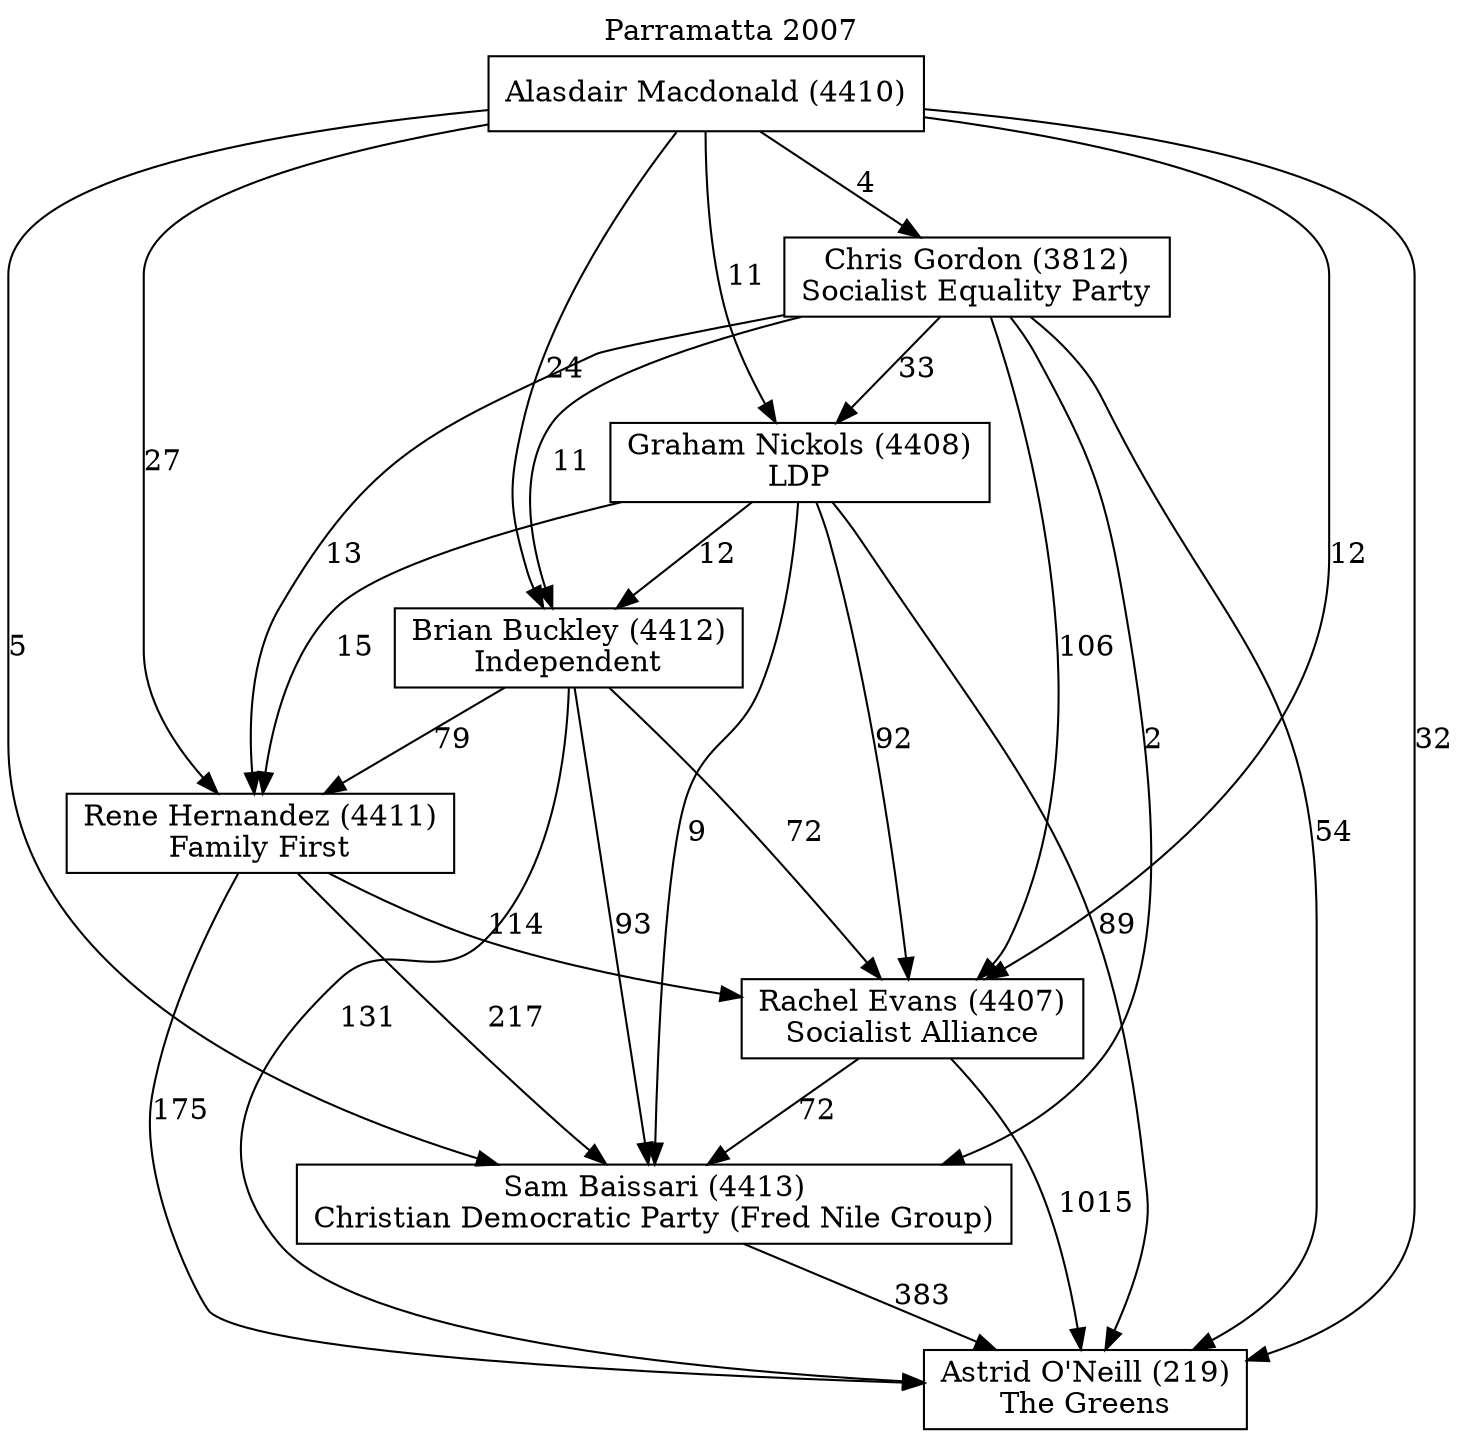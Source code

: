 // House preference flow
digraph "Astrid O'Neill (219)_Parramatta_2007" {
	graph [label="Parramatta 2007" labelloc=t mclimit=10]
	node [shape=box]
	"Astrid O'Neill (219)" [label="Astrid O'Neill (219)
The Greens"]
	"Sam Baissari (4413)" [label="Sam Baissari (4413)
Christian Democratic Party (Fred Nile Group)"]
	"Rachel Evans (4407)" [label="Rachel Evans (4407)
Socialist Alliance"]
	"Rene Hernandez (4411)" [label="Rene Hernandez (4411)
Family First"]
	"Brian Buckley (4412)" [label="Brian Buckley (4412)
Independent"]
	"Graham Nickols (4408)" [label="Graham Nickols (4408)
LDP"]
	"Chris Gordon (3812)" [label="Chris Gordon (3812)
Socialist Equality Party"]
	"Alasdair Macdonald (4410)" [label="Alasdair Macdonald (4410)
"]
	"Astrid O'Neill (219)" [label="Astrid O'Neill (219)
The Greens"]
	"Rachel Evans (4407)" [label="Rachel Evans (4407)
Socialist Alliance"]
	"Rene Hernandez (4411)" [label="Rene Hernandez (4411)
Family First"]
	"Brian Buckley (4412)" [label="Brian Buckley (4412)
Independent"]
	"Graham Nickols (4408)" [label="Graham Nickols (4408)
LDP"]
	"Chris Gordon (3812)" [label="Chris Gordon (3812)
Socialist Equality Party"]
	"Alasdair Macdonald (4410)" [label="Alasdair Macdonald (4410)
"]
	"Astrid O'Neill (219)" [label="Astrid O'Neill (219)
The Greens"]
	"Rene Hernandez (4411)" [label="Rene Hernandez (4411)
Family First"]
	"Brian Buckley (4412)" [label="Brian Buckley (4412)
Independent"]
	"Graham Nickols (4408)" [label="Graham Nickols (4408)
LDP"]
	"Chris Gordon (3812)" [label="Chris Gordon (3812)
Socialist Equality Party"]
	"Alasdair Macdonald (4410)" [label="Alasdair Macdonald (4410)
"]
	"Astrid O'Neill (219)" [label="Astrid O'Neill (219)
The Greens"]
	"Brian Buckley (4412)" [label="Brian Buckley (4412)
Independent"]
	"Graham Nickols (4408)" [label="Graham Nickols (4408)
LDP"]
	"Chris Gordon (3812)" [label="Chris Gordon (3812)
Socialist Equality Party"]
	"Alasdair Macdonald (4410)" [label="Alasdair Macdonald (4410)
"]
	"Astrid O'Neill (219)" [label="Astrid O'Neill (219)
The Greens"]
	"Graham Nickols (4408)" [label="Graham Nickols (4408)
LDP"]
	"Chris Gordon (3812)" [label="Chris Gordon (3812)
Socialist Equality Party"]
	"Alasdair Macdonald (4410)" [label="Alasdair Macdonald (4410)
"]
	"Astrid O'Neill (219)" [label="Astrid O'Neill (219)
The Greens"]
	"Chris Gordon (3812)" [label="Chris Gordon (3812)
Socialist Equality Party"]
	"Alasdair Macdonald (4410)" [label="Alasdair Macdonald (4410)
"]
	"Astrid O'Neill (219)" [label="Astrid O'Neill (219)
The Greens"]
	"Alasdair Macdonald (4410)" [label="Alasdair Macdonald (4410)
"]
	"Alasdair Macdonald (4410)" [label="Alasdair Macdonald (4410)
"]
	"Chris Gordon (3812)" [label="Chris Gordon (3812)
Socialist Equality Party"]
	"Alasdair Macdonald (4410)" [label="Alasdair Macdonald (4410)
"]
	"Alasdair Macdonald (4410)" [label="Alasdair Macdonald (4410)
"]
	"Graham Nickols (4408)" [label="Graham Nickols (4408)
LDP"]
	"Chris Gordon (3812)" [label="Chris Gordon (3812)
Socialist Equality Party"]
	"Alasdair Macdonald (4410)" [label="Alasdair Macdonald (4410)
"]
	"Graham Nickols (4408)" [label="Graham Nickols (4408)
LDP"]
	"Alasdair Macdonald (4410)" [label="Alasdair Macdonald (4410)
"]
	"Alasdair Macdonald (4410)" [label="Alasdair Macdonald (4410)
"]
	"Chris Gordon (3812)" [label="Chris Gordon (3812)
Socialist Equality Party"]
	"Alasdair Macdonald (4410)" [label="Alasdair Macdonald (4410)
"]
	"Alasdair Macdonald (4410)" [label="Alasdair Macdonald (4410)
"]
	"Brian Buckley (4412)" [label="Brian Buckley (4412)
Independent"]
	"Graham Nickols (4408)" [label="Graham Nickols (4408)
LDP"]
	"Chris Gordon (3812)" [label="Chris Gordon (3812)
Socialist Equality Party"]
	"Alasdair Macdonald (4410)" [label="Alasdair Macdonald (4410)
"]
	"Brian Buckley (4412)" [label="Brian Buckley (4412)
Independent"]
	"Chris Gordon (3812)" [label="Chris Gordon (3812)
Socialist Equality Party"]
	"Alasdair Macdonald (4410)" [label="Alasdair Macdonald (4410)
"]
	"Brian Buckley (4412)" [label="Brian Buckley (4412)
Independent"]
	"Alasdair Macdonald (4410)" [label="Alasdair Macdonald (4410)
"]
	"Alasdair Macdonald (4410)" [label="Alasdair Macdonald (4410)
"]
	"Chris Gordon (3812)" [label="Chris Gordon (3812)
Socialist Equality Party"]
	"Alasdair Macdonald (4410)" [label="Alasdair Macdonald (4410)
"]
	"Alasdair Macdonald (4410)" [label="Alasdair Macdonald (4410)
"]
	"Graham Nickols (4408)" [label="Graham Nickols (4408)
LDP"]
	"Chris Gordon (3812)" [label="Chris Gordon (3812)
Socialist Equality Party"]
	"Alasdair Macdonald (4410)" [label="Alasdair Macdonald (4410)
"]
	"Graham Nickols (4408)" [label="Graham Nickols (4408)
LDP"]
	"Alasdair Macdonald (4410)" [label="Alasdair Macdonald (4410)
"]
	"Alasdair Macdonald (4410)" [label="Alasdair Macdonald (4410)
"]
	"Chris Gordon (3812)" [label="Chris Gordon (3812)
Socialist Equality Party"]
	"Alasdair Macdonald (4410)" [label="Alasdair Macdonald (4410)
"]
	"Alasdair Macdonald (4410)" [label="Alasdair Macdonald (4410)
"]
	"Rene Hernandez (4411)" [label="Rene Hernandez (4411)
Family First"]
	"Brian Buckley (4412)" [label="Brian Buckley (4412)
Independent"]
	"Graham Nickols (4408)" [label="Graham Nickols (4408)
LDP"]
	"Chris Gordon (3812)" [label="Chris Gordon (3812)
Socialist Equality Party"]
	"Alasdair Macdonald (4410)" [label="Alasdair Macdonald (4410)
"]
	"Rene Hernandez (4411)" [label="Rene Hernandez (4411)
Family First"]
	"Graham Nickols (4408)" [label="Graham Nickols (4408)
LDP"]
	"Chris Gordon (3812)" [label="Chris Gordon (3812)
Socialist Equality Party"]
	"Alasdair Macdonald (4410)" [label="Alasdair Macdonald (4410)
"]
	"Rene Hernandez (4411)" [label="Rene Hernandez (4411)
Family First"]
	"Chris Gordon (3812)" [label="Chris Gordon (3812)
Socialist Equality Party"]
	"Alasdair Macdonald (4410)" [label="Alasdair Macdonald (4410)
"]
	"Rene Hernandez (4411)" [label="Rene Hernandez (4411)
Family First"]
	"Alasdair Macdonald (4410)" [label="Alasdair Macdonald (4410)
"]
	"Alasdair Macdonald (4410)" [label="Alasdair Macdonald (4410)
"]
	"Chris Gordon (3812)" [label="Chris Gordon (3812)
Socialist Equality Party"]
	"Alasdair Macdonald (4410)" [label="Alasdair Macdonald (4410)
"]
	"Alasdair Macdonald (4410)" [label="Alasdair Macdonald (4410)
"]
	"Graham Nickols (4408)" [label="Graham Nickols (4408)
LDP"]
	"Chris Gordon (3812)" [label="Chris Gordon (3812)
Socialist Equality Party"]
	"Alasdair Macdonald (4410)" [label="Alasdair Macdonald (4410)
"]
	"Graham Nickols (4408)" [label="Graham Nickols (4408)
LDP"]
	"Alasdair Macdonald (4410)" [label="Alasdair Macdonald (4410)
"]
	"Alasdair Macdonald (4410)" [label="Alasdair Macdonald (4410)
"]
	"Chris Gordon (3812)" [label="Chris Gordon (3812)
Socialist Equality Party"]
	"Alasdair Macdonald (4410)" [label="Alasdair Macdonald (4410)
"]
	"Alasdair Macdonald (4410)" [label="Alasdair Macdonald (4410)
"]
	"Brian Buckley (4412)" [label="Brian Buckley (4412)
Independent"]
	"Graham Nickols (4408)" [label="Graham Nickols (4408)
LDP"]
	"Chris Gordon (3812)" [label="Chris Gordon (3812)
Socialist Equality Party"]
	"Alasdair Macdonald (4410)" [label="Alasdair Macdonald (4410)
"]
	"Brian Buckley (4412)" [label="Brian Buckley (4412)
Independent"]
	"Chris Gordon (3812)" [label="Chris Gordon (3812)
Socialist Equality Party"]
	"Alasdair Macdonald (4410)" [label="Alasdair Macdonald (4410)
"]
	"Brian Buckley (4412)" [label="Brian Buckley (4412)
Independent"]
	"Alasdair Macdonald (4410)" [label="Alasdair Macdonald (4410)
"]
	"Alasdair Macdonald (4410)" [label="Alasdair Macdonald (4410)
"]
	"Chris Gordon (3812)" [label="Chris Gordon (3812)
Socialist Equality Party"]
	"Alasdair Macdonald (4410)" [label="Alasdair Macdonald (4410)
"]
	"Alasdair Macdonald (4410)" [label="Alasdair Macdonald (4410)
"]
	"Graham Nickols (4408)" [label="Graham Nickols (4408)
LDP"]
	"Chris Gordon (3812)" [label="Chris Gordon (3812)
Socialist Equality Party"]
	"Alasdair Macdonald (4410)" [label="Alasdair Macdonald (4410)
"]
	"Graham Nickols (4408)" [label="Graham Nickols (4408)
LDP"]
	"Alasdair Macdonald (4410)" [label="Alasdair Macdonald (4410)
"]
	"Alasdair Macdonald (4410)" [label="Alasdair Macdonald (4410)
"]
	"Chris Gordon (3812)" [label="Chris Gordon (3812)
Socialist Equality Party"]
	"Alasdair Macdonald (4410)" [label="Alasdair Macdonald (4410)
"]
	"Alasdair Macdonald (4410)" [label="Alasdair Macdonald (4410)
"]
	"Rachel Evans (4407)" [label="Rachel Evans (4407)
Socialist Alliance"]
	"Rene Hernandez (4411)" [label="Rene Hernandez (4411)
Family First"]
	"Brian Buckley (4412)" [label="Brian Buckley (4412)
Independent"]
	"Graham Nickols (4408)" [label="Graham Nickols (4408)
LDP"]
	"Chris Gordon (3812)" [label="Chris Gordon (3812)
Socialist Equality Party"]
	"Alasdair Macdonald (4410)" [label="Alasdair Macdonald (4410)
"]
	"Rachel Evans (4407)" [label="Rachel Evans (4407)
Socialist Alliance"]
	"Brian Buckley (4412)" [label="Brian Buckley (4412)
Independent"]
	"Graham Nickols (4408)" [label="Graham Nickols (4408)
LDP"]
	"Chris Gordon (3812)" [label="Chris Gordon (3812)
Socialist Equality Party"]
	"Alasdair Macdonald (4410)" [label="Alasdair Macdonald (4410)
"]
	"Rachel Evans (4407)" [label="Rachel Evans (4407)
Socialist Alliance"]
	"Graham Nickols (4408)" [label="Graham Nickols (4408)
LDP"]
	"Chris Gordon (3812)" [label="Chris Gordon (3812)
Socialist Equality Party"]
	"Alasdair Macdonald (4410)" [label="Alasdair Macdonald (4410)
"]
	"Rachel Evans (4407)" [label="Rachel Evans (4407)
Socialist Alliance"]
	"Chris Gordon (3812)" [label="Chris Gordon (3812)
Socialist Equality Party"]
	"Alasdair Macdonald (4410)" [label="Alasdair Macdonald (4410)
"]
	"Rachel Evans (4407)" [label="Rachel Evans (4407)
Socialist Alliance"]
	"Alasdair Macdonald (4410)" [label="Alasdair Macdonald (4410)
"]
	"Alasdair Macdonald (4410)" [label="Alasdair Macdonald (4410)
"]
	"Chris Gordon (3812)" [label="Chris Gordon (3812)
Socialist Equality Party"]
	"Alasdair Macdonald (4410)" [label="Alasdair Macdonald (4410)
"]
	"Alasdair Macdonald (4410)" [label="Alasdair Macdonald (4410)
"]
	"Graham Nickols (4408)" [label="Graham Nickols (4408)
LDP"]
	"Chris Gordon (3812)" [label="Chris Gordon (3812)
Socialist Equality Party"]
	"Alasdair Macdonald (4410)" [label="Alasdair Macdonald (4410)
"]
	"Graham Nickols (4408)" [label="Graham Nickols (4408)
LDP"]
	"Alasdair Macdonald (4410)" [label="Alasdair Macdonald (4410)
"]
	"Alasdair Macdonald (4410)" [label="Alasdair Macdonald (4410)
"]
	"Chris Gordon (3812)" [label="Chris Gordon (3812)
Socialist Equality Party"]
	"Alasdair Macdonald (4410)" [label="Alasdair Macdonald (4410)
"]
	"Alasdair Macdonald (4410)" [label="Alasdair Macdonald (4410)
"]
	"Brian Buckley (4412)" [label="Brian Buckley (4412)
Independent"]
	"Graham Nickols (4408)" [label="Graham Nickols (4408)
LDP"]
	"Chris Gordon (3812)" [label="Chris Gordon (3812)
Socialist Equality Party"]
	"Alasdair Macdonald (4410)" [label="Alasdair Macdonald (4410)
"]
	"Brian Buckley (4412)" [label="Brian Buckley (4412)
Independent"]
	"Chris Gordon (3812)" [label="Chris Gordon (3812)
Socialist Equality Party"]
	"Alasdair Macdonald (4410)" [label="Alasdair Macdonald (4410)
"]
	"Brian Buckley (4412)" [label="Brian Buckley (4412)
Independent"]
	"Alasdair Macdonald (4410)" [label="Alasdair Macdonald (4410)
"]
	"Alasdair Macdonald (4410)" [label="Alasdair Macdonald (4410)
"]
	"Chris Gordon (3812)" [label="Chris Gordon (3812)
Socialist Equality Party"]
	"Alasdair Macdonald (4410)" [label="Alasdair Macdonald (4410)
"]
	"Alasdair Macdonald (4410)" [label="Alasdair Macdonald (4410)
"]
	"Graham Nickols (4408)" [label="Graham Nickols (4408)
LDP"]
	"Chris Gordon (3812)" [label="Chris Gordon (3812)
Socialist Equality Party"]
	"Alasdair Macdonald (4410)" [label="Alasdair Macdonald (4410)
"]
	"Graham Nickols (4408)" [label="Graham Nickols (4408)
LDP"]
	"Alasdair Macdonald (4410)" [label="Alasdair Macdonald (4410)
"]
	"Alasdair Macdonald (4410)" [label="Alasdair Macdonald (4410)
"]
	"Chris Gordon (3812)" [label="Chris Gordon (3812)
Socialist Equality Party"]
	"Alasdair Macdonald (4410)" [label="Alasdair Macdonald (4410)
"]
	"Alasdair Macdonald (4410)" [label="Alasdair Macdonald (4410)
"]
	"Rene Hernandez (4411)" [label="Rene Hernandez (4411)
Family First"]
	"Brian Buckley (4412)" [label="Brian Buckley (4412)
Independent"]
	"Graham Nickols (4408)" [label="Graham Nickols (4408)
LDP"]
	"Chris Gordon (3812)" [label="Chris Gordon (3812)
Socialist Equality Party"]
	"Alasdair Macdonald (4410)" [label="Alasdair Macdonald (4410)
"]
	"Rene Hernandez (4411)" [label="Rene Hernandez (4411)
Family First"]
	"Graham Nickols (4408)" [label="Graham Nickols (4408)
LDP"]
	"Chris Gordon (3812)" [label="Chris Gordon (3812)
Socialist Equality Party"]
	"Alasdair Macdonald (4410)" [label="Alasdair Macdonald (4410)
"]
	"Rene Hernandez (4411)" [label="Rene Hernandez (4411)
Family First"]
	"Chris Gordon (3812)" [label="Chris Gordon (3812)
Socialist Equality Party"]
	"Alasdair Macdonald (4410)" [label="Alasdair Macdonald (4410)
"]
	"Rene Hernandez (4411)" [label="Rene Hernandez (4411)
Family First"]
	"Alasdair Macdonald (4410)" [label="Alasdair Macdonald (4410)
"]
	"Alasdair Macdonald (4410)" [label="Alasdair Macdonald (4410)
"]
	"Chris Gordon (3812)" [label="Chris Gordon (3812)
Socialist Equality Party"]
	"Alasdair Macdonald (4410)" [label="Alasdair Macdonald (4410)
"]
	"Alasdair Macdonald (4410)" [label="Alasdair Macdonald (4410)
"]
	"Graham Nickols (4408)" [label="Graham Nickols (4408)
LDP"]
	"Chris Gordon (3812)" [label="Chris Gordon (3812)
Socialist Equality Party"]
	"Alasdair Macdonald (4410)" [label="Alasdair Macdonald (4410)
"]
	"Graham Nickols (4408)" [label="Graham Nickols (4408)
LDP"]
	"Alasdair Macdonald (4410)" [label="Alasdair Macdonald (4410)
"]
	"Alasdair Macdonald (4410)" [label="Alasdair Macdonald (4410)
"]
	"Chris Gordon (3812)" [label="Chris Gordon (3812)
Socialist Equality Party"]
	"Alasdair Macdonald (4410)" [label="Alasdair Macdonald (4410)
"]
	"Alasdair Macdonald (4410)" [label="Alasdair Macdonald (4410)
"]
	"Brian Buckley (4412)" [label="Brian Buckley (4412)
Independent"]
	"Graham Nickols (4408)" [label="Graham Nickols (4408)
LDP"]
	"Chris Gordon (3812)" [label="Chris Gordon (3812)
Socialist Equality Party"]
	"Alasdair Macdonald (4410)" [label="Alasdair Macdonald (4410)
"]
	"Brian Buckley (4412)" [label="Brian Buckley (4412)
Independent"]
	"Chris Gordon (3812)" [label="Chris Gordon (3812)
Socialist Equality Party"]
	"Alasdair Macdonald (4410)" [label="Alasdair Macdonald (4410)
"]
	"Brian Buckley (4412)" [label="Brian Buckley (4412)
Independent"]
	"Alasdair Macdonald (4410)" [label="Alasdair Macdonald (4410)
"]
	"Alasdair Macdonald (4410)" [label="Alasdair Macdonald (4410)
"]
	"Chris Gordon (3812)" [label="Chris Gordon (3812)
Socialist Equality Party"]
	"Alasdair Macdonald (4410)" [label="Alasdair Macdonald (4410)
"]
	"Alasdair Macdonald (4410)" [label="Alasdair Macdonald (4410)
"]
	"Graham Nickols (4408)" [label="Graham Nickols (4408)
LDP"]
	"Chris Gordon (3812)" [label="Chris Gordon (3812)
Socialist Equality Party"]
	"Alasdair Macdonald (4410)" [label="Alasdair Macdonald (4410)
"]
	"Graham Nickols (4408)" [label="Graham Nickols (4408)
LDP"]
	"Alasdair Macdonald (4410)" [label="Alasdair Macdonald (4410)
"]
	"Alasdair Macdonald (4410)" [label="Alasdair Macdonald (4410)
"]
	"Chris Gordon (3812)" [label="Chris Gordon (3812)
Socialist Equality Party"]
	"Alasdair Macdonald (4410)" [label="Alasdair Macdonald (4410)
"]
	"Alasdair Macdonald (4410)" [label="Alasdair Macdonald (4410)
"]
	"Sam Baissari (4413)" [label="Sam Baissari (4413)
Christian Democratic Party (Fred Nile Group)"]
	"Rachel Evans (4407)" [label="Rachel Evans (4407)
Socialist Alliance"]
	"Rene Hernandez (4411)" [label="Rene Hernandez (4411)
Family First"]
	"Brian Buckley (4412)" [label="Brian Buckley (4412)
Independent"]
	"Graham Nickols (4408)" [label="Graham Nickols (4408)
LDP"]
	"Chris Gordon (3812)" [label="Chris Gordon (3812)
Socialist Equality Party"]
	"Alasdair Macdonald (4410)" [label="Alasdair Macdonald (4410)
"]
	"Sam Baissari (4413)" [label="Sam Baissari (4413)
Christian Democratic Party (Fred Nile Group)"]
	"Rene Hernandez (4411)" [label="Rene Hernandez (4411)
Family First"]
	"Brian Buckley (4412)" [label="Brian Buckley (4412)
Independent"]
	"Graham Nickols (4408)" [label="Graham Nickols (4408)
LDP"]
	"Chris Gordon (3812)" [label="Chris Gordon (3812)
Socialist Equality Party"]
	"Alasdair Macdonald (4410)" [label="Alasdair Macdonald (4410)
"]
	"Sam Baissari (4413)" [label="Sam Baissari (4413)
Christian Democratic Party (Fred Nile Group)"]
	"Brian Buckley (4412)" [label="Brian Buckley (4412)
Independent"]
	"Graham Nickols (4408)" [label="Graham Nickols (4408)
LDP"]
	"Chris Gordon (3812)" [label="Chris Gordon (3812)
Socialist Equality Party"]
	"Alasdair Macdonald (4410)" [label="Alasdair Macdonald (4410)
"]
	"Sam Baissari (4413)" [label="Sam Baissari (4413)
Christian Democratic Party (Fred Nile Group)"]
	"Graham Nickols (4408)" [label="Graham Nickols (4408)
LDP"]
	"Chris Gordon (3812)" [label="Chris Gordon (3812)
Socialist Equality Party"]
	"Alasdair Macdonald (4410)" [label="Alasdair Macdonald (4410)
"]
	"Sam Baissari (4413)" [label="Sam Baissari (4413)
Christian Democratic Party (Fred Nile Group)"]
	"Chris Gordon (3812)" [label="Chris Gordon (3812)
Socialist Equality Party"]
	"Alasdair Macdonald (4410)" [label="Alasdair Macdonald (4410)
"]
	"Sam Baissari (4413)" [label="Sam Baissari (4413)
Christian Democratic Party (Fred Nile Group)"]
	"Alasdair Macdonald (4410)" [label="Alasdair Macdonald (4410)
"]
	"Alasdair Macdonald (4410)" [label="Alasdair Macdonald (4410)
"]
	"Chris Gordon (3812)" [label="Chris Gordon (3812)
Socialist Equality Party"]
	"Alasdair Macdonald (4410)" [label="Alasdair Macdonald (4410)
"]
	"Alasdair Macdonald (4410)" [label="Alasdair Macdonald (4410)
"]
	"Graham Nickols (4408)" [label="Graham Nickols (4408)
LDP"]
	"Chris Gordon (3812)" [label="Chris Gordon (3812)
Socialist Equality Party"]
	"Alasdair Macdonald (4410)" [label="Alasdair Macdonald (4410)
"]
	"Graham Nickols (4408)" [label="Graham Nickols (4408)
LDP"]
	"Alasdair Macdonald (4410)" [label="Alasdair Macdonald (4410)
"]
	"Alasdair Macdonald (4410)" [label="Alasdair Macdonald (4410)
"]
	"Chris Gordon (3812)" [label="Chris Gordon (3812)
Socialist Equality Party"]
	"Alasdair Macdonald (4410)" [label="Alasdair Macdonald (4410)
"]
	"Alasdair Macdonald (4410)" [label="Alasdair Macdonald (4410)
"]
	"Brian Buckley (4412)" [label="Brian Buckley (4412)
Independent"]
	"Graham Nickols (4408)" [label="Graham Nickols (4408)
LDP"]
	"Chris Gordon (3812)" [label="Chris Gordon (3812)
Socialist Equality Party"]
	"Alasdair Macdonald (4410)" [label="Alasdair Macdonald (4410)
"]
	"Brian Buckley (4412)" [label="Brian Buckley (4412)
Independent"]
	"Chris Gordon (3812)" [label="Chris Gordon (3812)
Socialist Equality Party"]
	"Alasdair Macdonald (4410)" [label="Alasdair Macdonald (4410)
"]
	"Brian Buckley (4412)" [label="Brian Buckley (4412)
Independent"]
	"Alasdair Macdonald (4410)" [label="Alasdair Macdonald (4410)
"]
	"Alasdair Macdonald (4410)" [label="Alasdair Macdonald (4410)
"]
	"Chris Gordon (3812)" [label="Chris Gordon (3812)
Socialist Equality Party"]
	"Alasdair Macdonald (4410)" [label="Alasdair Macdonald (4410)
"]
	"Alasdair Macdonald (4410)" [label="Alasdair Macdonald (4410)
"]
	"Graham Nickols (4408)" [label="Graham Nickols (4408)
LDP"]
	"Chris Gordon (3812)" [label="Chris Gordon (3812)
Socialist Equality Party"]
	"Alasdair Macdonald (4410)" [label="Alasdair Macdonald (4410)
"]
	"Graham Nickols (4408)" [label="Graham Nickols (4408)
LDP"]
	"Alasdair Macdonald (4410)" [label="Alasdair Macdonald (4410)
"]
	"Alasdair Macdonald (4410)" [label="Alasdair Macdonald (4410)
"]
	"Chris Gordon (3812)" [label="Chris Gordon (3812)
Socialist Equality Party"]
	"Alasdair Macdonald (4410)" [label="Alasdair Macdonald (4410)
"]
	"Alasdair Macdonald (4410)" [label="Alasdair Macdonald (4410)
"]
	"Rene Hernandez (4411)" [label="Rene Hernandez (4411)
Family First"]
	"Brian Buckley (4412)" [label="Brian Buckley (4412)
Independent"]
	"Graham Nickols (4408)" [label="Graham Nickols (4408)
LDP"]
	"Chris Gordon (3812)" [label="Chris Gordon (3812)
Socialist Equality Party"]
	"Alasdair Macdonald (4410)" [label="Alasdair Macdonald (4410)
"]
	"Rene Hernandez (4411)" [label="Rene Hernandez (4411)
Family First"]
	"Graham Nickols (4408)" [label="Graham Nickols (4408)
LDP"]
	"Chris Gordon (3812)" [label="Chris Gordon (3812)
Socialist Equality Party"]
	"Alasdair Macdonald (4410)" [label="Alasdair Macdonald (4410)
"]
	"Rene Hernandez (4411)" [label="Rene Hernandez (4411)
Family First"]
	"Chris Gordon (3812)" [label="Chris Gordon (3812)
Socialist Equality Party"]
	"Alasdair Macdonald (4410)" [label="Alasdair Macdonald (4410)
"]
	"Rene Hernandez (4411)" [label="Rene Hernandez (4411)
Family First"]
	"Alasdair Macdonald (4410)" [label="Alasdair Macdonald (4410)
"]
	"Alasdair Macdonald (4410)" [label="Alasdair Macdonald (4410)
"]
	"Chris Gordon (3812)" [label="Chris Gordon (3812)
Socialist Equality Party"]
	"Alasdair Macdonald (4410)" [label="Alasdair Macdonald (4410)
"]
	"Alasdair Macdonald (4410)" [label="Alasdair Macdonald (4410)
"]
	"Graham Nickols (4408)" [label="Graham Nickols (4408)
LDP"]
	"Chris Gordon (3812)" [label="Chris Gordon (3812)
Socialist Equality Party"]
	"Alasdair Macdonald (4410)" [label="Alasdair Macdonald (4410)
"]
	"Graham Nickols (4408)" [label="Graham Nickols (4408)
LDP"]
	"Alasdair Macdonald (4410)" [label="Alasdair Macdonald (4410)
"]
	"Alasdair Macdonald (4410)" [label="Alasdair Macdonald (4410)
"]
	"Chris Gordon (3812)" [label="Chris Gordon (3812)
Socialist Equality Party"]
	"Alasdair Macdonald (4410)" [label="Alasdair Macdonald (4410)
"]
	"Alasdair Macdonald (4410)" [label="Alasdair Macdonald (4410)
"]
	"Brian Buckley (4412)" [label="Brian Buckley (4412)
Independent"]
	"Graham Nickols (4408)" [label="Graham Nickols (4408)
LDP"]
	"Chris Gordon (3812)" [label="Chris Gordon (3812)
Socialist Equality Party"]
	"Alasdair Macdonald (4410)" [label="Alasdair Macdonald (4410)
"]
	"Brian Buckley (4412)" [label="Brian Buckley (4412)
Independent"]
	"Chris Gordon (3812)" [label="Chris Gordon (3812)
Socialist Equality Party"]
	"Alasdair Macdonald (4410)" [label="Alasdair Macdonald (4410)
"]
	"Brian Buckley (4412)" [label="Brian Buckley (4412)
Independent"]
	"Alasdair Macdonald (4410)" [label="Alasdair Macdonald (4410)
"]
	"Alasdair Macdonald (4410)" [label="Alasdair Macdonald (4410)
"]
	"Chris Gordon (3812)" [label="Chris Gordon (3812)
Socialist Equality Party"]
	"Alasdair Macdonald (4410)" [label="Alasdair Macdonald (4410)
"]
	"Alasdair Macdonald (4410)" [label="Alasdair Macdonald (4410)
"]
	"Graham Nickols (4408)" [label="Graham Nickols (4408)
LDP"]
	"Chris Gordon (3812)" [label="Chris Gordon (3812)
Socialist Equality Party"]
	"Alasdair Macdonald (4410)" [label="Alasdair Macdonald (4410)
"]
	"Graham Nickols (4408)" [label="Graham Nickols (4408)
LDP"]
	"Alasdair Macdonald (4410)" [label="Alasdair Macdonald (4410)
"]
	"Alasdair Macdonald (4410)" [label="Alasdair Macdonald (4410)
"]
	"Chris Gordon (3812)" [label="Chris Gordon (3812)
Socialist Equality Party"]
	"Alasdair Macdonald (4410)" [label="Alasdair Macdonald (4410)
"]
	"Alasdair Macdonald (4410)" [label="Alasdair Macdonald (4410)
"]
	"Rachel Evans (4407)" [label="Rachel Evans (4407)
Socialist Alliance"]
	"Rene Hernandez (4411)" [label="Rene Hernandez (4411)
Family First"]
	"Brian Buckley (4412)" [label="Brian Buckley (4412)
Independent"]
	"Graham Nickols (4408)" [label="Graham Nickols (4408)
LDP"]
	"Chris Gordon (3812)" [label="Chris Gordon (3812)
Socialist Equality Party"]
	"Alasdair Macdonald (4410)" [label="Alasdair Macdonald (4410)
"]
	"Rachel Evans (4407)" [label="Rachel Evans (4407)
Socialist Alliance"]
	"Brian Buckley (4412)" [label="Brian Buckley (4412)
Independent"]
	"Graham Nickols (4408)" [label="Graham Nickols (4408)
LDP"]
	"Chris Gordon (3812)" [label="Chris Gordon (3812)
Socialist Equality Party"]
	"Alasdair Macdonald (4410)" [label="Alasdair Macdonald (4410)
"]
	"Rachel Evans (4407)" [label="Rachel Evans (4407)
Socialist Alliance"]
	"Graham Nickols (4408)" [label="Graham Nickols (4408)
LDP"]
	"Chris Gordon (3812)" [label="Chris Gordon (3812)
Socialist Equality Party"]
	"Alasdair Macdonald (4410)" [label="Alasdair Macdonald (4410)
"]
	"Rachel Evans (4407)" [label="Rachel Evans (4407)
Socialist Alliance"]
	"Chris Gordon (3812)" [label="Chris Gordon (3812)
Socialist Equality Party"]
	"Alasdair Macdonald (4410)" [label="Alasdair Macdonald (4410)
"]
	"Rachel Evans (4407)" [label="Rachel Evans (4407)
Socialist Alliance"]
	"Alasdair Macdonald (4410)" [label="Alasdair Macdonald (4410)
"]
	"Alasdair Macdonald (4410)" [label="Alasdair Macdonald (4410)
"]
	"Chris Gordon (3812)" [label="Chris Gordon (3812)
Socialist Equality Party"]
	"Alasdair Macdonald (4410)" [label="Alasdair Macdonald (4410)
"]
	"Alasdair Macdonald (4410)" [label="Alasdair Macdonald (4410)
"]
	"Graham Nickols (4408)" [label="Graham Nickols (4408)
LDP"]
	"Chris Gordon (3812)" [label="Chris Gordon (3812)
Socialist Equality Party"]
	"Alasdair Macdonald (4410)" [label="Alasdair Macdonald (4410)
"]
	"Graham Nickols (4408)" [label="Graham Nickols (4408)
LDP"]
	"Alasdair Macdonald (4410)" [label="Alasdair Macdonald (4410)
"]
	"Alasdair Macdonald (4410)" [label="Alasdair Macdonald (4410)
"]
	"Chris Gordon (3812)" [label="Chris Gordon (3812)
Socialist Equality Party"]
	"Alasdair Macdonald (4410)" [label="Alasdair Macdonald (4410)
"]
	"Alasdair Macdonald (4410)" [label="Alasdair Macdonald (4410)
"]
	"Brian Buckley (4412)" [label="Brian Buckley (4412)
Independent"]
	"Graham Nickols (4408)" [label="Graham Nickols (4408)
LDP"]
	"Chris Gordon (3812)" [label="Chris Gordon (3812)
Socialist Equality Party"]
	"Alasdair Macdonald (4410)" [label="Alasdair Macdonald (4410)
"]
	"Brian Buckley (4412)" [label="Brian Buckley (4412)
Independent"]
	"Chris Gordon (3812)" [label="Chris Gordon (3812)
Socialist Equality Party"]
	"Alasdair Macdonald (4410)" [label="Alasdair Macdonald (4410)
"]
	"Brian Buckley (4412)" [label="Brian Buckley (4412)
Independent"]
	"Alasdair Macdonald (4410)" [label="Alasdair Macdonald (4410)
"]
	"Alasdair Macdonald (4410)" [label="Alasdair Macdonald (4410)
"]
	"Chris Gordon (3812)" [label="Chris Gordon (3812)
Socialist Equality Party"]
	"Alasdair Macdonald (4410)" [label="Alasdair Macdonald (4410)
"]
	"Alasdair Macdonald (4410)" [label="Alasdair Macdonald (4410)
"]
	"Graham Nickols (4408)" [label="Graham Nickols (4408)
LDP"]
	"Chris Gordon (3812)" [label="Chris Gordon (3812)
Socialist Equality Party"]
	"Alasdair Macdonald (4410)" [label="Alasdair Macdonald (4410)
"]
	"Graham Nickols (4408)" [label="Graham Nickols (4408)
LDP"]
	"Alasdair Macdonald (4410)" [label="Alasdair Macdonald (4410)
"]
	"Alasdair Macdonald (4410)" [label="Alasdair Macdonald (4410)
"]
	"Chris Gordon (3812)" [label="Chris Gordon (3812)
Socialist Equality Party"]
	"Alasdair Macdonald (4410)" [label="Alasdair Macdonald (4410)
"]
	"Alasdair Macdonald (4410)" [label="Alasdair Macdonald (4410)
"]
	"Rene Hernandez (4411)" [label="Rene Hernandez (4411)
Family First"]
	"Brian Buckley (4412)" [label="Brian Buckley (4412)
Independent"]
	"Graham Nickols (4408)" [label="Graham Nickols (4408)
LDP"]
	"Chris Gordon (3812)" [label="Chris Gordon (3812)
Socialist Equality Party"]
	"Alasdair Macdonald (4410)" [label="Alasdair Macdonald (4410)
"]
	"Rene Hernandez (4411)" [label="Rene Hernandez (4411)
Family First"]
	"Graham Nickols (4408)" [label="Graham Nickols (4408)
LDP"]
	"Chris Gordon (3812)" [label="Chris Gordon (3812)
Socialist Equality Party"]
	"Alasdair Macdonald (4410)" [label="Alasdair Macdonald (4410)
"]
	"Rene Hernandez (4411)" [label="Rene Hernandez (4411)
Family First"]
	"Chris Gordon (3812)" [label="Chris Gordon (3812)
Socialist Equality Party"]
	"Alasdair Macdonald (4410)" [label="Alasdair Macdonald (4410)
"]
	"Rene Hernandez (4411)" [label="Rene Hernandez (4411)
Family First"]
	"Alasdair Macdonald (4410)" [label="Alasdair Macdonald (4410)
"]
	"Alasdair Macdonald (4410)" [label="Alasdair Macdonald (4410)
"]
	"Chris Gordon (3812)" [label="Chris Gordon (3812)
Socialist Equality Party"]
	"Alasdair Macdonald (4410)" [label="Alasdair Macdonald (4410)
"]
	"Alasdair Macdonald (4410)" [label="Alasdair Macdonald (4410)
"]
	"Graham Nickols (4408)" [label="Graham Nickols (4408)
LDP"]
	"Chris Gordon (3812)" [label="Chris Gordon (3812)
Socialist Equality Party"]
	"Alasdair Macdonald (4410)" [label="Alasdair Macdonald (4410)
"]
	"Graham Nickols (4408)" [label="Graham Nickols (4408)
LDP"]
	"Alasdair Macdonald (4410)" [label="Alasdair Macdonald (4410)
"]
	"Alasdair Macdonald (4410)" [label="Alasdair Macdonald (4410)
"]
	"Chris Gordon (3812)" [label="Chris Gordon (3812)
Socialist Equality Party"]
	"Alasdair Macdonald (4410)" [label="Alasdair Macdonald (4410)
"]
	"Alasdair Macdonald (4410)" [label="Alasdair Macdonald (4410)
"]
	"Brian Buckley (4412)" [label="Brian Buckley (4412)
Independent"]
	"Graham Nickols (4408)" [label="Graham Nickols (4408)
LDP"]
	"Chris Gordon (3812)" [label="Chris Gordon (3812)
Socialist Equality Party"]
	"Alasdair Macdonald (4410)" [label="Alasdair Macdonald (4410)
"]
	"Brian Buckley (4412)" [label="Brian Buckley (4412)
Independent"]
	"Chris Gordon (3812)" [label="Chris Gordon (3812)
Socialist Equality Party"]
	"Alasdair Macdonald (4410)" [label="Alasdair Macdonald (4410)
"]
	"Brian Buckley (4412)" [label="Brian Buckley (4412)
Independent"]
	"Alasdair Macdonald (4410)" [label="Alasdair Macdonald (4410)
"]
	"Alasdair Macdonald (4410)" [label="Alasdair Macdonald (4410)
"]
	"Chris Gordon (3812)" [label="Chris Gordon (3812)
Socialist Equality Party"]
	"Alasdair Macdonald (4410)" [label="Alasdair Macdonald (4410)
"]
	"Alasdair Macdonald (4410)" [label="Alasdair Macdonald (4410)
"]
	"Graham Nickols (4408)" [label="Graham Nickols (4408)
LDP"]
	"Chris Gordon (3812)" [label="Chris Gordon (3812)
Socialist Equality Party"]
	"Alasdair Macdonald (4410)" [label="Alasdair Macdonald (4410)
"]
	"Graham Nickols (4408)" [label="Graham Nickols (4408)
LDP"]
	"Alasdair Macdonald (4410)" [label="Alasdair Macdonald (4410)
"]
	"Alasdair Macdonald (4410)" [label="Alasdair Macdonald (4410)
"]
	"Chris Gordon (3812)" [label="Chris Gordon (3812)
Socialist Equality Party"]
	"Alasdair Macdonald (4410)" [label="Alasdair Macdonald (4410)
"]
	"Alasdair Macdonald (4410)" [label="Alasdair Macdonald (4410)
"]
	"Sam Baissari (4413)" -> "Astrid O'Neill (219)" [label=383]
	"Rachel Evans (4407)" -> "Sam Baissari (4413)" [label=72]
	"Rene Hernandez (4411)" -> "Rachel Evans (4407)" [label=114]
	"Brian Buckley (4412)" -> "Rene Hernandez (4411)" [label=79]
	"Graham Nickols (4408)" -> "Brian Buckley (4412)" [label=12]
	"Chris Gordon (3812)" -> "Graham Nickols (4408)" [label=33]
	"Alasdair Macdonald (4410)" -> "Chris Gordon (3812)" [label=4]
	"Rachel Evans (4407)" -> "Astrid O'Neill (219)" [label=1015]
	"Rene Hernandez (4411)" -> "Astrid O'Neill (219)" [label=175]
	"Brian Buckley (4412)" -> "Astrid O'Neill (219)" [label=131]
	"Graham Nickols (4408)" -> "Astrid O'Neill (219)" [label=89]
	"Chris Gordon (3812)" -> "Astrid O'Neill (219)" [label=54]
	"Alasdair Macdonald (4410)" -> "Astrid O'Neill (219)" [label=32]
	"Alasdair Macdonald (4410)" -> "Graham Nickols (4408)" [label=11]
	"Chris Gordon (3812)" -> "Brian Buckley (4412)" [label=11]
	"Alasdair Macdonald (4410)" -> "Brian Buckley (4412)" [label=24]
	"Graham Nickols (4408)" -> "Rene Hernandez (4411)" [label=15]
	"Chris Gordon (3812)" -> "Rene Hernandez (4411)" [label=13]
	"Alasdair Macdonald (4410)" -> "Rene Hernandez (4411)" [label=27]
	"Brian Buckley (4412)" -> "Rachel Evans (4407)" [label=72]
	"Graham Nickols (4408)" -> "Rachel Evans (4407)" [label=92]
	"Chris Gordon (3812)" -> "Rachel Evans (4407)" [label=106]
	"Alasdair Macdonald (4410)" -> "Rachel Evans (4407)" [label=12]
	"Rene Hernandez (4411)" -> "Sam Baissari (4413)" [label=217]
	"Brian Buckley (4412)" -> "Sam Baissari (4413)" [label=93]
	"Graham Nickols (4408)" -> "Sam Baissari (4413)" [label=9]
	"Chris Gordon (3812)" -> "Sam Baissari (4413)" [label=2]
	"Alasdair Macdonald (4410)" -> "Sam Baissari (4413)" [label=5]
}
